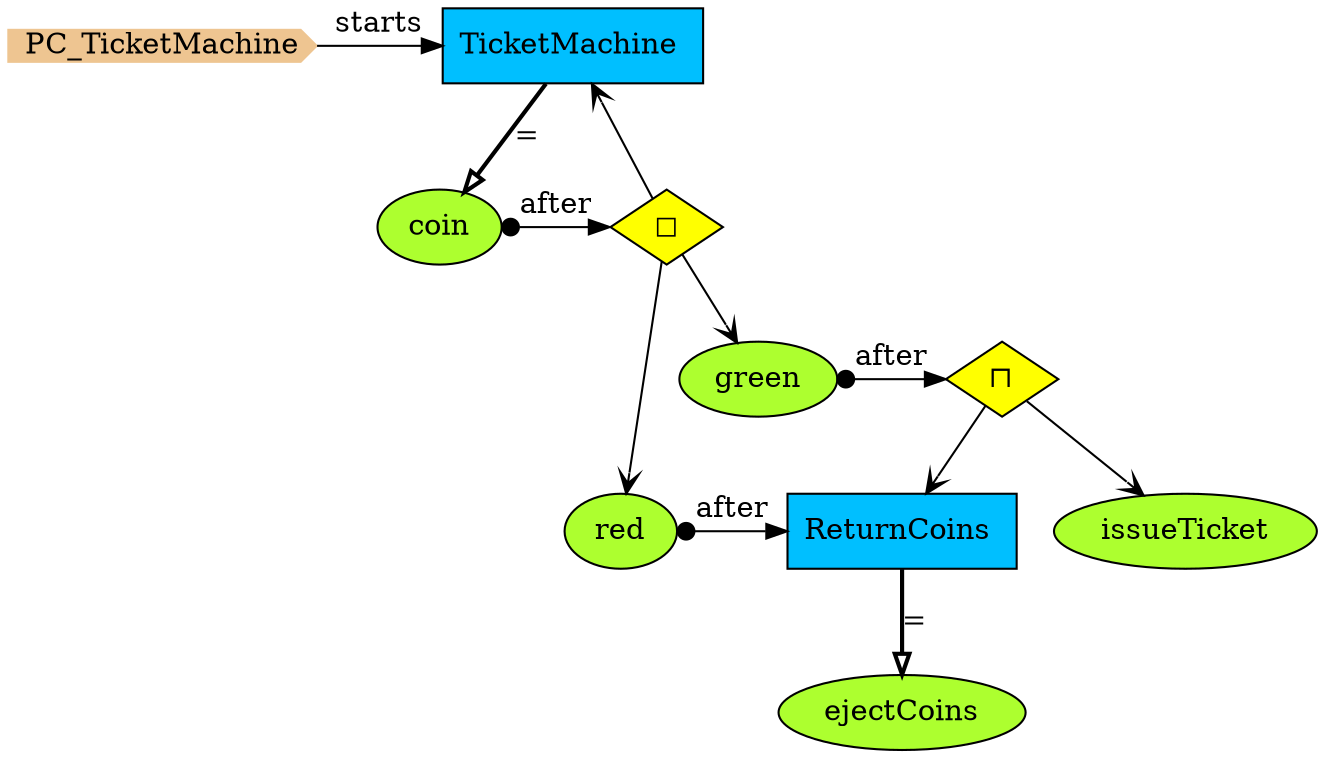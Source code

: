 digraph {
StartN_ [shape = cds,color=burlywood2,style=filled,height=.2,width=.2, label =PC_TicketMachine];
TicketMachine [shape=box,fillcolor=deepskyblue,style = filled,label="TicketMachine "];
red [shape=ellipse,fillcolor=greenyellow,style = filled,label="red"];
ejectCoins [shape=ellipse,fillcolor=greenyellow,style = filled,label="ejectCoins"];
OpAfterGreen [shape=diamond,fillcolor=yellow,style = filled,label="⊓"];
issueTicket [shape=ellipse,fillcolor=greenyellow,style = filled,label="issueTicket"];
ReturnCoins [shape=box,fillcolor=deepskyblue,style = filled,label="ReturnCoins "];
green [shape=ellipse,fillcolor=greenyellow,style = filled,label="green"];
OpAfterCoin [shape=diamond,fillcolor=yellow,style = filled,label="◻︎"];
coin [shape=ellipse,fillcolor=greenyellow,style = filled,label="coin"];

{rank=same;ReturnCoins,red}
{rank=same;OpAfterCoin,coin}
{rank=same;OpAfterGreen,green}
{rank=same;TicketMachine,StartN_}

OpAfterGreen->ReturnCoins[arrowhead="open"];
red->ReturnCoins[arrowtail=dot,dir=both,label="after"];
OpAfterCoin->red[arrowhead="open"];
coin->OpAfterCoin[arrowtail=dot,dir=both,label="after"];
TicketMachine->coin[arrowhead="onormal",penwidth=2,label="="];
ReturnCoins->ejectCoins[arrowhead="onormal",penwidth=2,label="="];
StartN_->TicketMachine[label="starts"];
OpAfterCoin->TicketMachine[arrowhead="open"];
OpAfterCoin->green[arrowhead="open"];
green->OpAfterGreen[arrowtail=dot,dir=both,label="after"];
OpAfterGreen->issueTicket[arrowhead="open"];
}